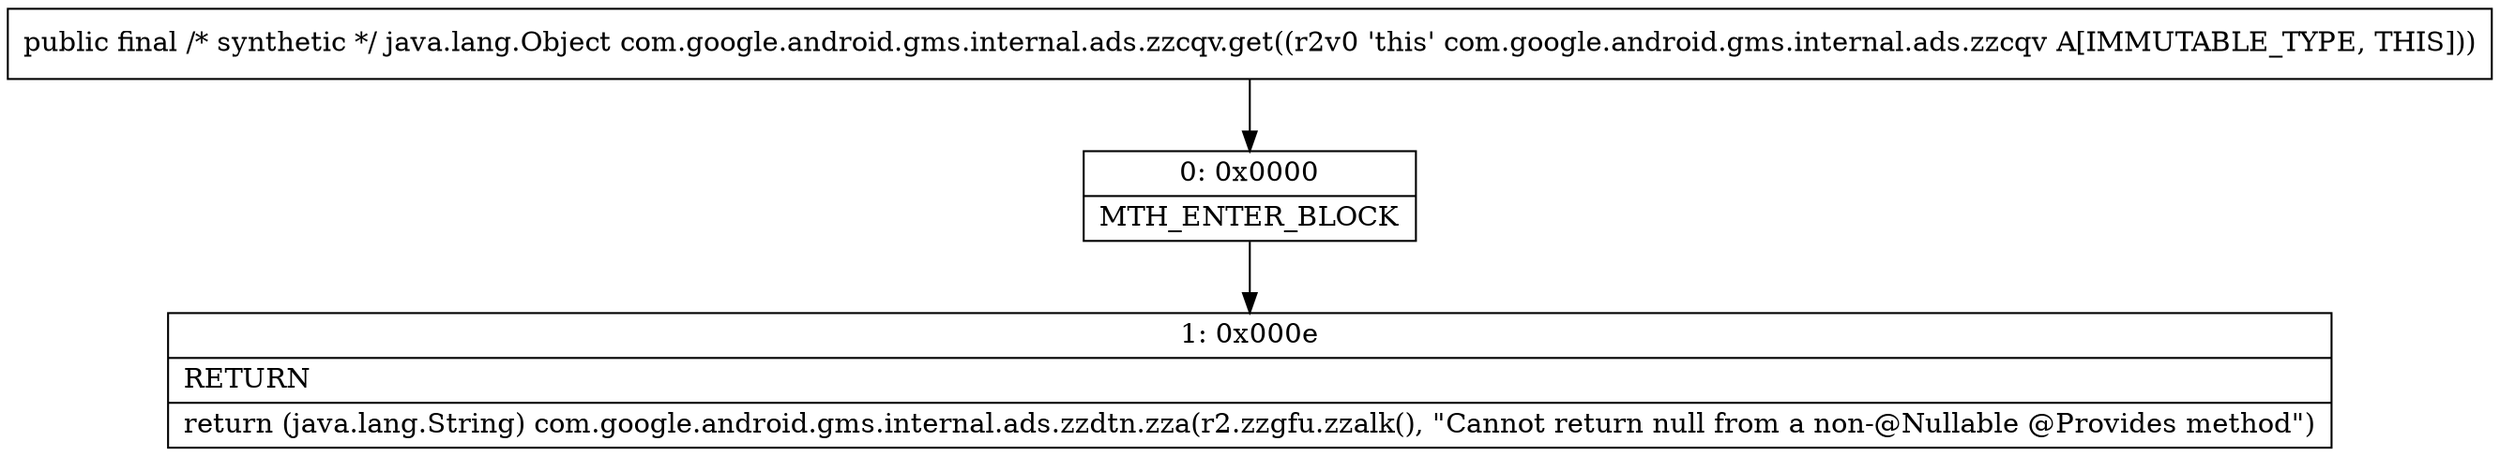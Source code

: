 digraph "CFG forcom.google.android.gms.internal.ads.zzcqv.get()Ljava\/lang\/Object;" {
Node_0 [shape=record,label="{0\:\ 0x0000|MTH_ENTER_BLOCK\l}"];
Node_1 [shape=record,label="{1\:\ 0x000e|RETURN\l|return (java.lang.String) com.google.android.gms.internal.ads.zzdtn.zza(r2.zzgfu.zzalk(), \"Cannot return null from a non\-@Nullable @Provides method\")\l}"];
MethodNode[shape=record,label="{public final \/* synthetic *\/ java.lang.Object com.google.android.gms.internal.ads.zzcqv.get((r2v0 'this' com.google.android.gms.internal.ads.zzcqv A[IMMUTABLE_TYPE, THIS])) }"];
MethodNode -> Node_0;
Node_0 -> Node_1;
}

